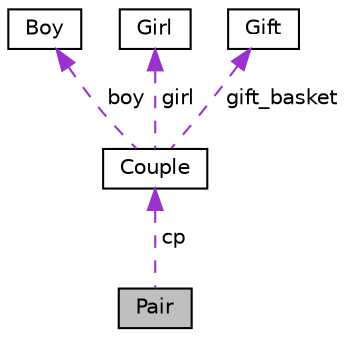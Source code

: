 digraph "Pair"
{
  edge [fontname="Helvetica",fontsize="10",labelfontname="Helvetica",labelfontsize="10"];
  node [fontname="Helvetica",fontsize="10",shape=record];
  Node1 [label="Pair",height=0.2,width=0.4,color="black", fillcolor="grey75", style="filled", fontcolor="black"];
  Node2 -> Node1 [dir="back",color="darkorchid3",fontsize="10",style="dashed",label=" cp" ,fontname="Helvetica"];
  Node2 [label="Couple",height=0.2,width=0.4,color="black", fillcolor="white", style="filled",URL="$classCouple.html",tooltip="CLASS COUPLE containing attributes and member functions of couples. "];
  Node3 -> Node2 [dir="back",color="darkorchid3",fontsize="10",style="dashed",label=" boy" ,fontname="Helvetica"];
  Node3 [label="Boy",height=0.2,width=0.4,color="black", fillcolor="white", style="filled",URL="$classBoy.html",tooltip="CLASS BOY containing attributes and member function of boys. "];
  Node4 -> Node2 [dir="back",color="darkorchid3",fontsize="10",style="dashed",label=" girl" ,fontname="Helvetica"];
  Node4 [label="Girl",height=0.2,width=0.4,color="black", fillcolor="white", style="filled",URL="$classGirl.html",tooltip="CLASS GIRL containing attributes and member function of girls. "];
  Node5 -> Node2 [dir="back",color="darkorchid3",fontsize="10",style="dashed",label=" gift_basket" ,fontname="Helvetica"];
  Node5 [label="Gift",height=0.2,width=0.4,color="black", fillcolor="white", style="filled",URL="$classGift.html",tooltip="CLASS GIFT containing attributes of all Gifts. "];
}
